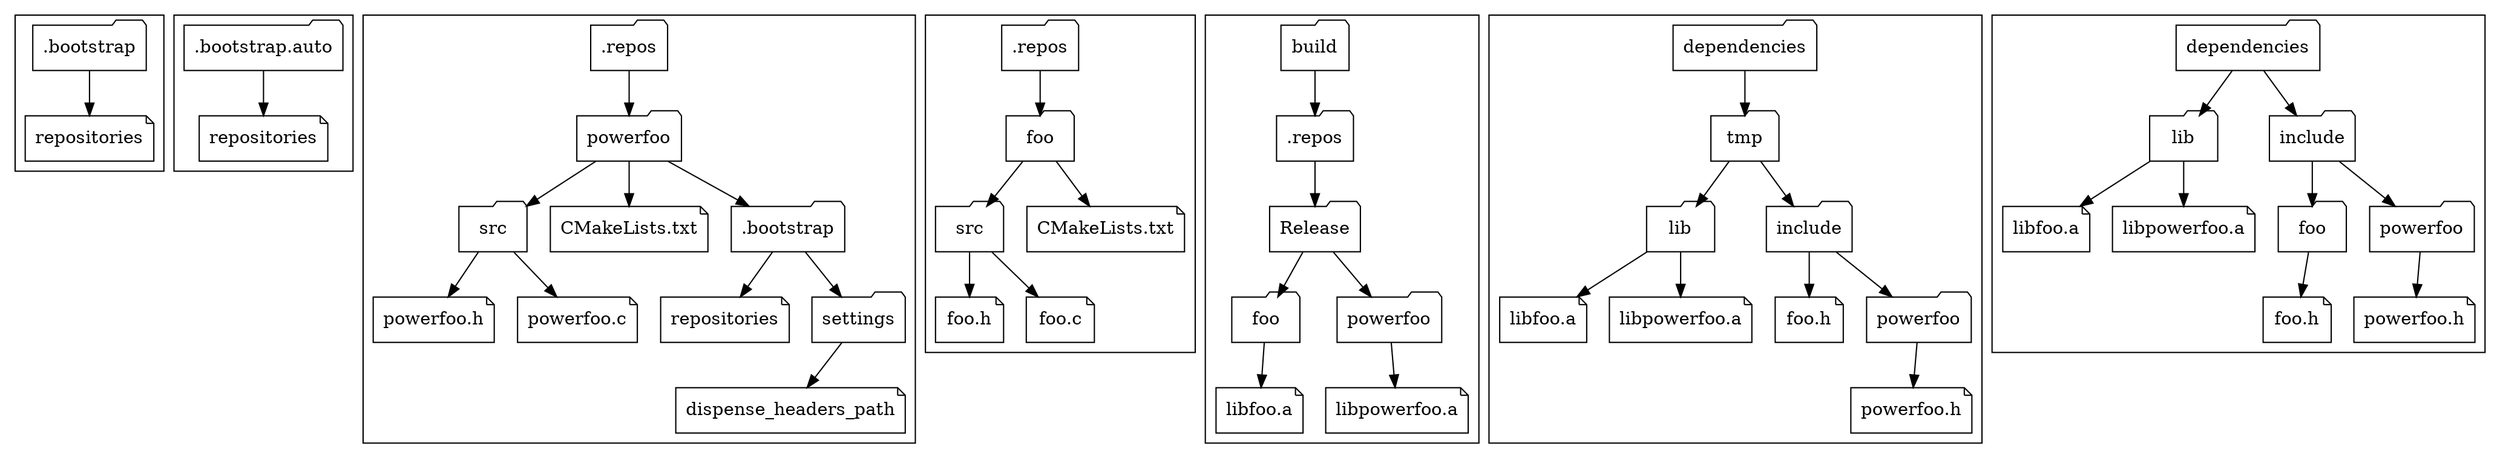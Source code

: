 
digraph install
{
   node [shape=folder];

   subgraph cluster_bootstrap
   {
      ".bootstrap" -> "repositories"
      "repositories"  [ shape="note" ]
   }

   subgraph cluster_bootstrap_auto
   {
      ".bootstrap.auto" -> "repositories auto"
      "repositories auto"  [ shape="note" label="repositories" ]
   }

   subgraph cluster_powersrc
   {
      ".repos powerfoo" -> "powerfoo src"
      ".repos powerfoo" [ label=".repos" ]

      "powerfoo src"  [ label="powerfoo" ]
      "powerfoo src" -> "src powerfoo"
      "powerfoo src" -> "CMakeLists.txt powerfoo"
      "powerfoo src" -> ".bootstrap powerfoo"
      ".bootstrap powerfoo" [ label=".bootstrap"]
      ".bootstrap powerfoo" -> "repositories powerfoo"
      ".bootstrap powerfoo" -> "settings powerfoo"

      "repositories powerfoo"  [ shape="note"  label="repositories"]
      "settings powerfoo"  [ label="settings"]

      "settings powerfoo" -> "dispense_headers_path powerfoo"
      "dispense_headers_path powerfoo"  [ shape="note" label="dispense_headers_path"]

      "src powerfoo"  [ label="src" ]
      "CMakeLists.txt powerfoo"  [ shape="note"  label="CMakeLists.txt"]
      "src powerfoo" -> "powerfoo.h powerfoo"
      "src powerfoo" -> "powerfoo.c powerfoo"
      "powerfoo.h powerfoo"   [ label="powerfoo.h" shape="note" ]
      "powerfoo.c powerfoo"   [ label="powerfoo.c" shape="note" ]
   }

   subgraph cluster_src
   {
      ".repos" -> "foo src"
      "foo src"  [ label="foo" ]
      "foo src" -> "src"
      "foo src" -> "CMakeLists.txt"
      "CMakeLists.txt"  [ shape="note" ]
      "src" -> "foo.h src"
      "src" -> "foo.c src"
      "foo.h src"   [ label="foo.h" shape="note" ]
      "foo.c src"   [ label="foo.c" shape="note" ]
   }

   subgraph cluster_build
   {
      "build" -> ".repos build"
      ".repos build"  [ label=".repos" ]
      ".repos build" -> "Release"
      "Release" -> "foo Release"
      "Release" -> "powerfoo Release"
      "foo Release" -> "libfoo.a Release"
      "foo Release"     [ label="foo" ]
      "powerfoo Release" -> "libpowerfoo.a Release"
      "powerfoo Release"     [ label="powerfoo" ]
      "libfoo.a Release"   [ label="libfoo.a" shape="note" ]
      "libpowerfoo.a Release"   [ label="libpowerfoo.a" shape="note" ]
   }

   subgraph cluster_tmp
   {
      "dependencies tmp" [ label="dependencies" ]
      "dependencies tmp" -> "tmp"
      "tmp" -> "lib"
      "tmp" -> "include"
      "lib" ->  "libfoo.a install"
      "lib" ->  "libpowerfoo.a install"
      "include" ->  "foo.h install"
      "include" ->  "powerfoo install"
      "powerfoo install" ->  "powerfoo.h install"
      "powerfoo install"   [ label="powerfoo" ]
      "libpowerfoo.a install"   [ label="libpowerfoo.a" shape="note" ]
      "libfoo.a install"   [ label="libfoo.a" shape="note" ]
      "foo.h install"   [ label="foo.h" shape="note" ]
      "powerfoo.h install"   [ label="powerfoo.h" shape="note" ]
   }

   subgraph cluster_dependencies
   {
      "dependencies" -> "lib dependencies"
      "dependencies" -> "include dependencies"
      "lib dependencies" ->  "libfoo.a dependencies"
      "lib dependencies" ->  "libpowerfoo.a dependencies"
      "lib dependencies"  [ label="lib" ]
      "include dependencies"  [ label="include" ]
      "include dependencies" ->  "foo dependencies"
      "include dependencies" ->  "powerfoo dependencies"
      "foo dependencies" ->  "foo.h dependencies"
      "powerfoo dependencies" ->  "powerfoo.h dependencies"
      "foo dependencies"       [ label="foo" ]
      "powerfoo dependencies"  [ label="powerfoo" ]
      "libfoo.a dependencies"  [ label="libfoo.a" shape="note" ]
      "libpowerfoo.a dependencies"  [ label="libpowerfoo.a" shape="note" ]
      "foo.h dependencies"     [ label="foo.h" shape="note" ]
      "powerfoo.h dependencies" [ label="powerfoo.h" shape="note" ]
   }
}